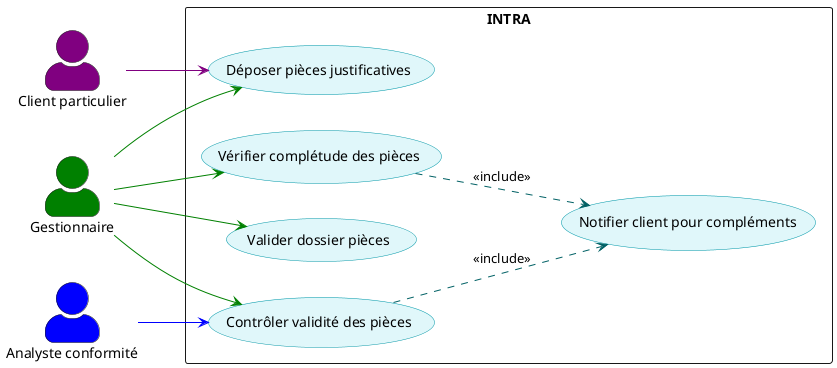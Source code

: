 @startuml UseCaseDepotVerificationPieces
skinparam actorStyle awesome
skinparam usecase {
    BackgroundColor #E0F7FA
    BorderColor #0097A7
    ArrowColor #006064
}
skinparam packageStyle rectangle
left to right direction

actor "Client particulier" as Client #purple
actor "Gestionnaire" as Gestionnaire #green
actor "Analyste conformité" as Analyste #blue

package "INTRA" {
    usecase "Déposer pièces justificatives" as DepotPieces
    usecase "Vérifier complétude des pièces" as VerifPieces
    usecase "Contrôler validité des pièces" as ControleValidite
    usecase "Notifier client pour compléments" as NotifClient
    usecase "Valider dossier pièces" as ValiderDossier
}

' Dépôt par le client ou le gestionnaire
Client --> DepotPieces #purple;text:purple
Gestionnaire --> DepotPieces #green;text:green

' Vérification et contrôle par le gestionnaire
Gestionnaire --> VerifPieces #green;text:green
Gestionnaire --> ControleValidite #green;text:green
Gestionnaire --> ValiderDossier #green;text:green

' Contrôle/audit par l'analyste conformité
Analyste --> ControleValidite #blue;text:blue

' Notification en cas de dossier incomplet ou non conforme
VerifPieces ..> NotifClient : <<include>>
ControleValidite ..> NotifClient : <<include>>

@enduml